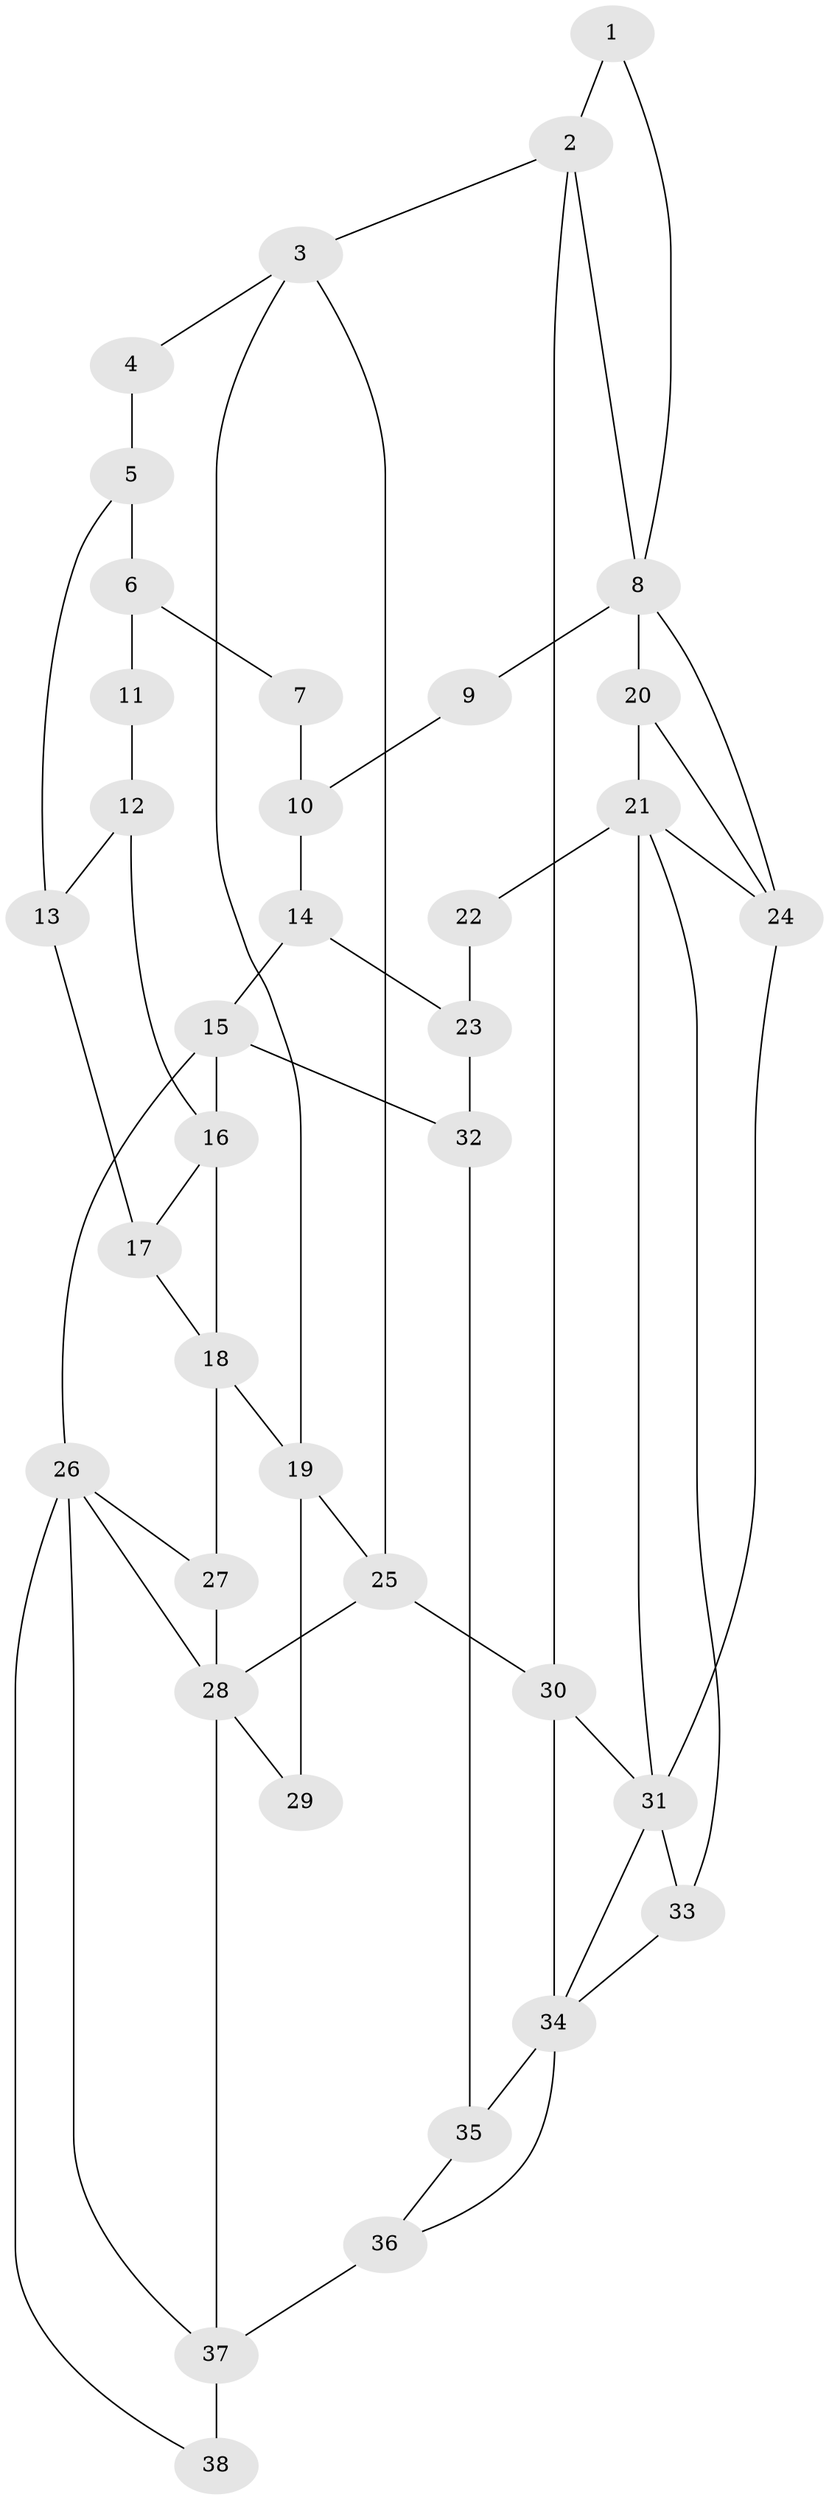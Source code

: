 // original degree distribution, {3: 0.02631578947368421, 5: 0.5526315789473685, 6: 0.19736842105263158, 4: 0.2236842105263158}
// Generated by graph-tools (version 1.1) at 2025/38/03/09/25 02:38:49]
// undirected, 38 vertices, 64 edges
graph export_dot {
graph [start="1"]
  node [color=gray90,style=filled];
  1;
  2;
  3;
  4;
  5;
  6;
  7;
  8;
  9;
  10;
  11;
  12;
  13;
  14;
  15;
  16;
  17;
  18;
  19;
  20;
  21;
  22;
  23;
  24;
  25;
  26;
  27;
  28;
  29;
  30;
  31;
  32;
  33;
  34;
  35;
  36;
  37;
  38;
  1 -- 2 [weight=1.0];
  1 -- 8 [weight=1.0];
  2 -- 3 [weight=1.0];
  2 -- 8 [weight=1.0];
  2 -- 30 [weight=1.0];
  3 -- 4 [weight=1.0];
  3 -- 19 [weight=1.0];
  3 -- 25 [weight=1.0];
  4 -- 5 [weight=2.0];
  5 -- 6 [weight=2.0];
  5 -- 13 [weight=1.0];
  6 -- 7 [weight=2.0];
  6 -- 11 [weight=2.0];
  7 -- 10 [weight=1.0];
  8 -- 9 [weight=2.0];
  8 -- 20 [weight=1.0];
  8 -- 24 [weight=1.0];
  9 -- 10 [weight=1.0];
  10 -- 14 [weight=1.0];
  11 -- 12 [weight=1.0];
  12 -- 13 [weight=1.0];
  12 -- 16 [weight=1.0];
  13 -- 17 [weight=1.0];
  14 -- 15 [weight=1.0];
  14 -- 23 [weight=1.0];
  15 -- 16 [weight=2.0];
  15 -- 26 [weight=2.0];
  15 -- 32 [weight=1.0];
  16 -- 17 [weight=1.0];
  16 -- 18 [weight=1.0];
  17 -- 18 [weight=1.0];
  18 -- 19 [weight=2.0];
  18 -- 27 [weight=1.0];
  19 -- 25 [weight=1.0];
  19 -- 29 [weight=2.0];
  20 -- 21 [weight=1.0];
  20 -- 24 [weight=1.0];
  21 -- 22 [weight=2.0];
  21 -- 24 [weight=1.0];
  21 -- 31 [weight=1.0];
  21 -- 33 [weight=1.0];
  22 -- 23 [weight=1.0];
  23 -- 32 [weight=1.0];
  24 -- 31 [weight=1.0];
  25 -- 28 [weight=1.0];
  25 -- 30 [weight=1.0];
  26 -- 27 [weight=1.0];
  26 -- 28 [weight=1.0];
  26 -- 37 [weight=1.0];
  26 -- 38 [weight=1.0];
  27 -- 28 [weight=1.0];
  28 -- 29 [weight=1.0];
  28 -- 37 [weight=1.0];
  30 -- 31 [weight=1.0];
  30 -- 34 [weight=1.0];
  31 -- 33 [weight=2.0];
  31 -- 34 [weight=1.0];
  32 -- 35 [weight=1.0];
  33 -- 34 [weight=1.0];
  34 -- 35 [weight=1.0];
  34 -- 36 [weight=1.0];
  35 -- 36 [weight=1.0];
  36 -- 37 [weight=2.0];
  37 -- 38 [weight=2.0];
}

